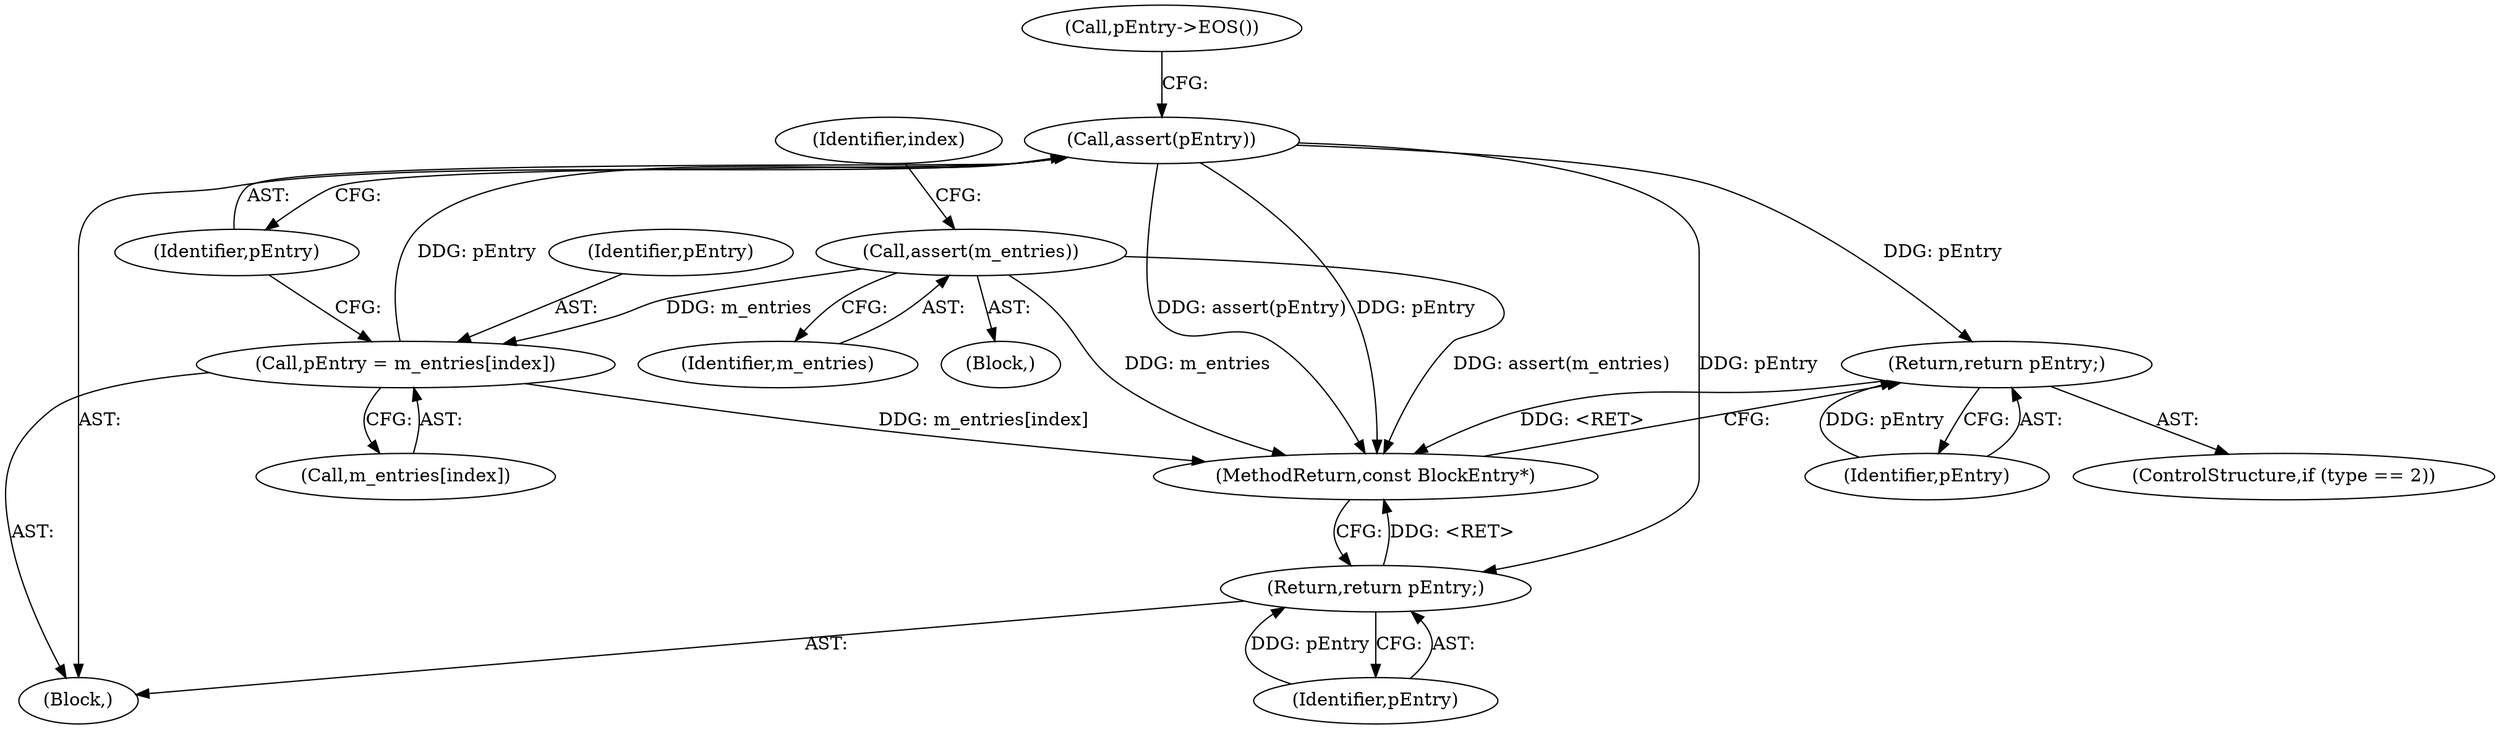 digraph "0_Android_cc274e2abe8b2a6698a5c47d8aa4bb45f1f9538d_15@API" {
"1000233" [label="(Call,assert(pEntry))"];
"1000228" [label="(Call,pEntry = m_entries[index])"];
"1000222" [label="(Call,assert(m_entries))"];
"1000303" [label="(Return,return pEntry;)"];
"1000316" [label="(Return,return pEntry;)"];
"1000201" [label="(Block,)"];
"1000226" [label="(Identifier,index)"];
"1000318" [label="(MethodReturn,const BlockEntry*)"];
"1000233" [label="(Call,assert(pEntry))"];
"1000196" [label="(Block,)"];
"1000234" [label="(Identifier,pEntry)"];
"1000316" [label="(Return,return pEntry;)"];
"1000223" [label="(Identifier,m_entries)"];
"1000299" [label="(ControlStructure,if (type == 2))"];
"1000304" [label="(Identifier,pEntry)"];
"1000222" [label="(Call,assert(m_entries))"];
"1000317" [label="(Identifier,pEntry)"];
"1000230" [label="(Call,m_entries[index])"];
"1000228" [label="(Call,pEntry = m_entries[index])"];
"1000229" [label="(Identifier,pEntry)"];
"1000303" [label="(Return,return pEntry;)"];
"1000237" [label="(Call,pEntry->EOS())"];
"1000233" -> "1000196"  [label="AST: "];
"1000233" -> "1000234"  [label="CFG: "];
"1000234" -> "1000233"  [label="AST: "];
"1000237" -> "1000233"  [label="CFG: "];
"1000233" -> "1000318"  [label="DDG: assert(pEntry)"];
"1000233" -> "1000318"  [label="DDG: pEntry"];
"1000228" -> "1000233"  [label="DDG: pEntry"];
"1000233" -> "1000303"  [label="DDG: pEntry"];
"1000233" -> "1000316"  [label="DDG: pEntry"];
"1000228" -> "1000196"  [label="AST: "];
"1000228" -> "1000230"  [label="CFG: "];
"1000229" -> "1000228"  [label="AST: "];
"1000230" -> "1000228"  [label="AST: "];
"1000234" -> "1000228"  [label="CFG: "];
"1000228" -> "1000318"  [label="DDG: m_entries[index]"];
"1000222" -> "1000228"  [label="DDG: m_entries"];
"1000222" -> "1000201"  [label="AST: "];
"1000222" -> "1000223"  [label="CFG: "];
"1000223" -> "1000222"  [label="AST: "];
"1000226" -> "1000222"  [label="CFG: "];
"1000222" -> "1000318"  [label="DDG: m_entries"];
"1000222" -> "1000318"  [label="DDG: assert(m_entries)"];
"1000303" -> "1000299"  [label="AST: "];
"1000303" -> "1000304"  [label="CFG: "];
"1000304" -> "1000303"  [label="AST: "];
"1000318" -> "1000303"  [label="CFG: "];
"1000303" -> "1000318"  [label="DDG: <RET>"];
"1000304" -> "1000303"  [label="DDG: pEntry"];
"1000316" -> "1000196"  [label="AST: "];
"1000316" -> "1000317"  [label="CFG: "];
"1000317" -> "1000316"  [label="AST: "];
"1000318" -> "1000316"  [label="CFG: "];
"1000316" -> "1000318"  [label="DDG: <RET>"];
"1000317" -> "1000316"  [label="DDG: pEntry"];
}
